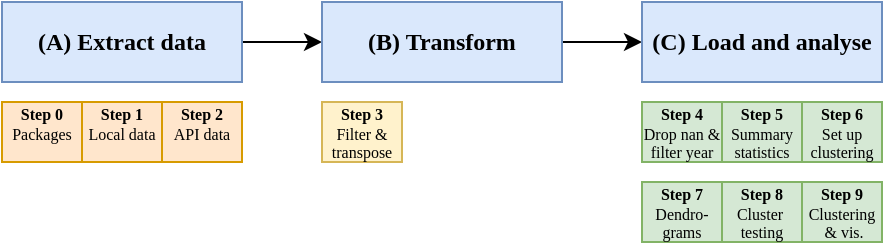 <mxfile version="12.4.7" type="github">
  <diagram id="kwPXkHKbghUOtXXnXvJa" name="Page-1">
    <mxGraphModel dx="662" dy="356" grid="1" gridSize="10" guides="1" tooltips="1" connect="1" arrows="1" fold="1" page="1" pageScale="1" pageWidth="827" pageHeight="1169" math="0" shadow="0">
      <root>
        <mxCell id="0"/>
        <mxCell id="1" parent="0"/>
        <mxCell id="mMu0tpeS2CR9rV-OwVK8-3" value="" style="edgeStyle=orthogonalEdgeStyle;rounded=0;orthogonalLoop=1;jettySize=auto;html=1;fontFamily=Times New Roman;" edge="1" parent="1" source="mMu0tpeS2CR9rV-OwVK8-1" target="mMu0tpeS2CR9rV-OwVK8-2">
          <mxGeometry relative="1" as="geometry"/>
        </mxCell>
        <mxCell id="mMu0tpeS2CR9rV-OwVK8-1" value="(A) Extract data" style="rounded=0;whiteSpace=wrap;html=1;fontFamily=Times New Roman;fillColor=#dae8fc;strokeColor=#6c8ebf;fontStyle=1" vertex="1" parent="1">
          <mxGeometry x="80" y="40" width="120" height="40" as="geometry"/>
        </mxCell>
        <mxCell id="mMu0tpeS2CR9rV-OwVK8-5" value="" style="edgeStyle=orthogonalEdgeStyle;rounded=0;orthogonalLoop=1;jettySize=auto;html=1;fontFamily=Times New Roman;" edge="1" parent="1" source="mMu0tpeS2CR9rV-OwVK8-2" target="mMu0tpeS2CR9rV-OwVK8-4">
          <mxGeometry relative="1" as="geometry"/>
        </mxCell>
        <mxCell id="mMu0tpeS2CR9rV-OwVK8-2" value="(B) Transform" style="rounded=0;whiteSpace=wrap;html=1;fontFamily=Times New Roman;fillColor=#dae8fc;strokeColor=#6c8ebf;fontStyle=1" vertex="1" parent="1">
          <mxGeometry x="240" y="40" width="120" height="40" as="geometry"/>
        </mxCell>
        <mxCell id="mMu0tpeS2CR9rV-OwVK8-4" value="(C) Load and analyse" style="rounded=0;whiteSpace=wrap;html=1;fontFamily=Times New Roman;fillColor=#dae8fc;strokeColor=#6c8ebf;fontStyle=1" vertex="1" parent="1">
          <mxGeometry x="400" y="40" width="120" height="40" as="geometry"/>
        </mxCell>
        <mxCell id="mMu0tpeS2CR9rV-OwVK8-7" value="&lt;b&gt;Step 0&lt;/b&gt;&lt;br&gt;Packages" style="rounded=0;whiteSpace=wrap;html=1;fontFamily=Times New Roman;fontSize=8;fillColor=#ffe6cc;strokeColor=#d79b00;verticalAlign=top;spacing=-3;" vertex="1" parent="1">
          <mxGeometry x="80" y="90" width="40" height="30" as="geometry"/>
        </mxCell>
        <mxCell id="mMu0tpeS2CR9rV-OwVK8-8" value="&lt;b&gt;Step 1&lt;/b&gt;&lt;br&gt;Local data" style="rounded=0;whiteSpace=wrap;html=1;fontFamily=Times New Roman;fontSize=8;fillColor=#ffe6cc;strokeColor=#d79b00;verticalAlign=top;spacing=-3;" vertex="1" parent="1">
          <mxGeometry x="120" y="90" width="40" height="30" as="geometry"/>
        </mxCell>
        <mxCell id="mMu0tpeS2CR9rV-OwVK8-9" value="&lt;b&gt;Step 2&lt;/b&gt;&lt;br&gt;API data" style="rounded=0;whiteSpace=wrap;html=1;fontFamily=Times New Roman;fontSize=8;fillColor=#ffe6cc;strokeColor=#d79b00;verticalAlign=top;spacing=-3;" vertex="1" parent="1">
          <mxGeometry x="160" y="90" width="40" height="30" as="geometry"/>
        </mxCell>
        <mxCell id="mMu0tpeS2CR9rV-OwVK8-10" value="&lt;b&gt;Step 4&lt;/b&gt;&lt;br&gt;Drop nan &amp;amp; filter year" style="rounded=0;whiteSpace=wrap;html=1;fontFamily=Times New Roman;fontSize=8;fillColor=#d5e8d4;strokeColor=#82b366;verticalAlign=top;spacing=-3;" vertex="1" parent="1">
          <mxGeometry x="400" y="90" width="40" height="30" as="geometry"/>
        </mxCell>
        <mxCell id="mMu0tpeS2CR9rV-OwVK8-11" value="&lt;b&gt;Step 3&lt;/b&gt;&lt;br&gt;Filter &amp;amp; transpose" style="rounded=0;whiteSpace=wrap;html=1;fontFamily=Times New Roman;fontSize=8;fillColor=#fff2cc;strokeColor=#d6b656;verticalAlign=top;spacing=-3;" vertex="1" parent="1">
          <mxGeometry x="240" y="90" width="40" height="30" as="geometry"/>
        </mxCell>
        <mxCell id="mMu0tpeS2CR9rV-OwVK8-12" value="&lt;b&gt;Step 6&lt;/b&gt;&lt;br&gt;Set up clustering" style="rounded=0;whiteSpace=wrap;html=1;fontFamily=Times New Roman;fontSize=8;fillColor=#d5e8d4;strokeColor=#82b366;verticalAlign=top;spacing=-3;" vertex="1" parent="1">
          <mxGeometry x="480" y="90" width="40" height="30" as="geometry"/>
        </mxCell>
        <mxCell id="mMu0tpeS2CR9rV-OwVK8-13" value="&lt;b&gt;Step 7&lt;/b&gt;&lt;br&gt;Dendro-&lt;br&gt;grams" style="rounded=0;whiteSpace=wrap;html=1;fontFamily=Times New Roman;fontSize=8;fillColor=#d5e8d4;strokeColor=#82b366;verticalAlign=top;spacing=-3;" vertex="1" parent="1">
          <mxGeometry x="400" y="130" width="40" height="30" as="geometry"/>
        </mxCell>
        <mxCell id="mMu0tpeS2CR9rV-OwVK8-14" value="&lt;b&gt;Step 5&lt;/b&gt;&lt;br&gt;Summary&lt;br&gt;statistics" style="rounded=0;whiteSpace=wrap;html=1;fontFamily=Times New Roman;fontSize=8;fillColor=#d5e8d4;strokeColor=#82b366;verticalAlign=top;spacing=-3;" vertex="1" parent="1">
          <mxGeometry x="440" y="90" width="40" height="30" as="geometry"/>
        </mxCell>
        <mxCell id="mMu0tpeS2CR9rV-OwVK8-17" value="&lt;b&gt;Step 8&lt;/b&gt;&lt;br&gt;Cluster&amp;nbsp;&lt;br&gt;testing" style="rounded=0;whiteSpace=wrap;html=1;fontFamily=Times New Roman;fontSize=8;fillColor=#d5e8d4;strokeColor=#82b366;verticalAlign=top;spacing=-3;" vertex="1" parent="1">
          <mxGeometry x="440" y="130" width="40" height="30" as="geometry"/>
        </mxCell>
        <mxCell id="mMu0tpeS2CR9rV-OwVK8-18" value="&lt;b&gt;Step 9&lt;/b&gt;&lt;br&gt;Clustering&lt;br&gt;&amp;nbsp;&amp;amp; vis." style="rounded=0;whiteSpace=wrap;html=1;fontFamily=Times New Roman;fontSize=8;fillColor=#d5e8d4;strokeColor=#82b366;verticalAlign=top;spacing=-3;" vertex="1" parent="1">
          <mxGeometry x="480" y="130" width="40" height="30" as="geometry"/>
        </mxCell>
      </root>
    </mxGraphModel>
  </diagram>
</mxfile>
